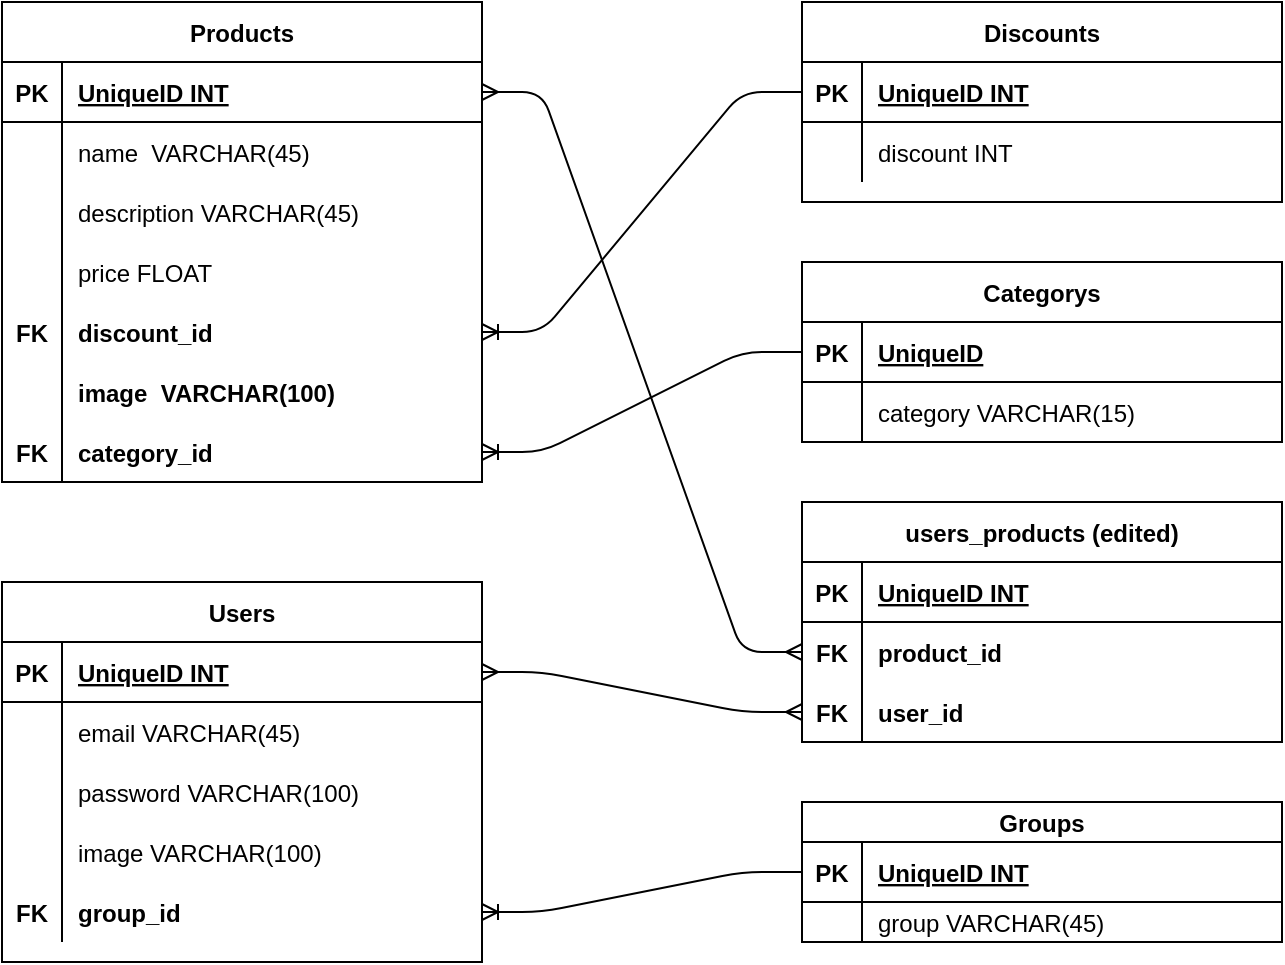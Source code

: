 <mxfile version="13.10.0" type="embed">
    <diagram id="R2lEEEUBdFMjLlhIrx00" name="Page-1">
        <mxGraphModel dx="864" dy="373" grid="1" gridSize="10" guides="1" tooltips="1" connect="1" arrows="1" fold="1" page="1" pageScale="1" pageWidth="850" pageHeight="1100" math="0" shadow="0" extFonts="Permanent Marker^https://fonts.googleapis.com/css?family=Permanent+Marker">
            <root>
                <mxCell id="0"/>
                <mxCell id="1" parent="0"/>
                <mxCell id="C-vyLk0tnHw3VtMMgP7b-2" value="Discounts" style="shape=table;startSize=30;container=1;collapsible=1;childLayout=tableLayout;fixedRows=1;rowLines=0;fontStyle=1;align=center;resizeLast=1;" parent="1" vertex="1">
                    <mxGeometry x="440" y="40" width="240" height="100" as="geometry"/>
                </mxCell>
                <mxCell id="C-vyLk0tnHw3VtMMgP7b-3" value="" style="shape=partialRectangle;collapsible=0;dropTarget=0;pointerEvents=0;fillColor=none;points=[[0,0.5],[1,0.5]];portConstraint=eastwest;top=0;left=0;right=0;bottom=1;" parent="C-vyLk0tnHw3VtMMgP7b-2" vertex="1">
                    <mxGeometry y="30" width="240" height="30" as="geometry"/>
                </mxCell>
                <mxCell id="C-vyLk0tnHw3VtMMgP7b-4" value="PK" style="shape=partialRectangle;overflow=hidden;connectable=0;fillColor=none;top=0;left=0;bottom=0;right=0;fontStyle=1;" parent="C-vyLk0tnHw3VtMMgP7b-3" vertex="1">
                    <mxGeometry width="30" height="30" as="geometry"/>
                </mxCell>
                <mxCell id="C-vyLk0tnHw3VtMMgP7b-5" value="UniqueID INT" style="shape=partialRectangle;overflow=hidden;connectable=0;fillColor=none;top=0;left=0;bottom=0;right=0;align=left;spacingLeft=6;fontStyle=5;" parent="C-vyLk0tnHw3VtMMgP7b-3" vertex="1">
                    <mxGeometry x="30" width="210" height="30" as="geometry"/>
                </mxCell>
                <mxCell id="C-vyLk0tnHw3VtMMgP7b-6" value="" style="shape=partialRectangle;collapsible=0;dropTarget=0;pointerEvents=0;fillColor=none;points=[[0,0.5],[1,0.5]];portConstraint=eastwest;top=0;left=0;right=0;bottom=0;" parent="C-vyLk0tnHw3VtMMgP7b-2" vertex="1">
                    <mxGeometry y="60" width="240" height="30" as="geometry"/>
                </mxCell>
                <mxCell id="C-vyLk0tnHw3VtMMgP7b-7" value="" style="shape=partialRectangle;overflow=hidden;connectable=0;fillColor=none;top=0;left=0;bottom=0;right=0;" parent="C-vyLk0tnHw3VtMMgP7b-6" vertex="1">
                    <mxGeometry width="30" height="30" as="geometry"/>
                </mxCell>
                <mxCell id="C-vyLk0tnHw3VtMMgP7b-8" value="discount INT" style="shape=partialRectangle;overflow=hidden;connectable=0;fillColor=none;top=0;left=0;bottom=0;right=0;align=left;spacingLeft=6;" parent="C-vyLk0tnHw3VtMMgP7b-6" vertex="1">
                    <mxGeometry x="30" width="210" height="30" as="geometry"/>
                </mxCell>
                <mxCell id="C-vyLk0tnHw3VtMMgP7b-13" value="Categorys" style="shape=table;startSize=30;container=1;collapsible=1;childLayout=tableLayout;fixedRows=1;rowLines=0;fontStyle=1;align=center;resizeLast=1;" parent="1" vertex="1">
                    <mxGeometry x="440" y="170" width="240" height="90" as="geometry"/>
                </mxCell>
                <mxCell id="C-vyLk0tnHw3VtMMgP7b-14" value="" style="shape=partialRectangle;collapsible=0;dropTarget=0;pointerEvents=0;fillColor=none;points=[[0,0.5],[1,0.5]];portConstraint=eastwest;top=0;left=0;right=0;bottom=1;" parent="C-vyLk0tnHw3VtMMgP7b-13" vertex="1">
                    <mxGeometry y="30" width="240" height="30" as="geometry"/>
                </mxCell>
                <mxCell id="C-vyLk0tnHw3VtMMgP7b-15" value="PK" style="shape=partialRectangle;overflow=hidden;connectable=0;fillColor=none;top=0;left=0;bottom=0;right=0;fontStyle=1;" parent="C-vyLk0tnHw3VtMMgP7b-14" vertex="1">
                    <mxGeometry width="30" height="30" as="geometry"/>
                </mxCell>
                <mxCell id="C-vyLk0tnHw3VtMMgP7b-16" value="UniqueID" style="shape=partialRectangle;overflow=hidden;connectable=0;fillColor=none;top=0;left=0;bottom=0;right=0;align=left;spacingLeft=6;fontStyle=5;" parent="C-vyLk0tnHw3VtMMgP7b-14" vertex="1">
                    <mxGeometry x="30" width="210" height="30" as="geometry"/>
                </mxCell>
                <mxCell id="C-vyLk0tnHw3VtMMgP7b-17" value="" style="shape=partialRectangle;collapsible=0;dropTarget=0;pointerEvents=0;fillColor=none;points=[[0,0.5],[1,0.5]];portConstraint=eastwest;top=0;left=0;right=0;bottom=0;" parent="C-vyLk0tnHw3VtMMgP7b-13" vertex="1">
                    <mxGeometry y="60" width="240" height="30" as="geometry"/>
                </mxCell>
                <mxCell id="C-vyLk0tnHw3VtMMgP7b-18" value="" style="shape=partialRectangle;overflow=hidden;connectable=0;fillColor=none;top=0;left=0;bottom=0;right=0;" parent="C-vyLk0tnHw3VtMMgP7b-17" vertex="1">
                    <mxGeometry width="30" height="30" as="geometry"/>
                </mxCell>
                <mxCell id="C-vyLk0tnHw3VtMMgP7b-19" value="category VARCHAR(15)" style="shape=partialRectangle;overflow=hidden;connectable=0;fillColor=none;top=0;left=0;bottom=0;right=0;align=left;spacingLeft=6;" parent="C-vyLk0tnHw3VtMMgP7b-17" vertex="1">
                    <mxGeometry x="30" width="210" height="30" as="geometry"/>
                </mxCell>
                <mxCell id="C-vyLk0tnHw3VtMMgP7b-23" value="Products" style="shape=table;startSize=30;container=1;collapsible=1;childLayout=tableLayout;fixedRows=1;rowLines=0;fontStyle=1;align=center;resizeLast=1;" parent="1" vertex="1">
                    <mxGeometry x="40" y="40" width="240" height="240" as="geometry"/>
                </mxCell>
                <mxCell id="C-vyLk0tnHw3VtMMgP7b-24" value="" style="shape=partialRectangle;collapsible=0;dropTarget=0;pointerEvents=0;fillColor=none;points=[[0,0.5],[1,0.5]];portConstraint=eastwest;top=0;left=0;right=0;bottom=1;" parent="C-vyLk0tnHw3VtMMgP7b-23" vertex="1">
                    <mxGeometry y="30" width="240" height="30" as="geometry"/>
                </mxCell>
                <mxCell id="C-vyLk0tnHw3VtMMgP7b-25" value="PK" style="shape=partialRectangle;overflow=hidden;connectable=0;fillColor=none;top=0;left=0;bottom=0;right=0;fontStyle=1;" parent="C-vyLk0tnHw3VtMMgP7b-24" vertex="1">
                    <mxGeometry width="30" height="30" as="geometry"/>
                </mxCell>
                <mxCell id="C-vyLk0tnHw3VtMMgP7b-26" value="UniqueID INT" style="shape=partialRectangle;overflow=hidden;connectable=0;fillColor=none;top=0;left=0;bottom=0;right=0;align=left;spacingLeft=6;fontStyle=5;" parent="C-vyLk0tnHw3VtMMgP7b-24" vertex="1">
                    <mxGeometry x="30" width="210" height="30" as="geometry"/>
                </mxCell>
                <mxCell id="C-vyLk0tnHw3VtMMgP7b-27" value="" style="shape=partialRectangle;collapsible=0;dropTarget=0;pointerEvents=0;fillColor=none;points=[[0,0.5],[1,0.5]];portConstraint=eastwest;top=0;left=0;right=0;bottom=0;" parent="C-vyLk0tnHw3VtMMgP7b-23" vertex="1">
                    <mxGeometry y="60" width="240" height="30" as="geometry"/>
                </mxCell>
                <mxCell id="C-vyLk0tnHw3VtMMgP7b-28" value="" style="shape=partialRectangle;overflow=hidden;connectable=0;fillColor=none;top=0;left=0;bottom=0;right=0;" parent="C-vyLk0tnHw3VtMMgP7b-27" vertex="1">
                    <mxGeometry width="30" height="30" as="geometry"/>
                </mxCell>
                <mxCell id="C-vyLk0tnHw3VtMMgP7b-29" value="name  VARCHAR(45)" style="shape=partialRectangle;overflow=hidden;connectable=0;fillColor=none;top=0;left=0;bottom=0;right=0;align=left;spacingLeft=6;" parent="C-vyLk0tnHw3VtMMgP7b-27" vertex="1">
                    <mxGeometry x="30" width="210" height="30" as="geometry"/>
                </mxCell>
                <mxCell id="twl1X3q2vGET8pT7Xpfp-2" value="" style="shape=partialRectangle;collapsible=0;dropTarget=0;pointerEvents=0;fillColor=none;top=0;left=0;bottom=0;right=0;points=[[0,0.5],[1,0.5]];portConstraint=eastwest;" parent="C-vyLk0tnHw3VtMMgP7b-23" vertex="1">
                    <mxGeometry y="90" width="240" height="30" as="geometry"/>
                </mxCell>
                <mxCell id="twl1X3q2vGET8pT7Xpfp-3" value="" style="shape=partialRectangle;connectable=0;fillColor=none;top=0;left=0;bottom=0;right=0;editable=1;overflow=hidden;" parent="twl1X3q2vGET8pT7Xpfp-2" vertex="1">
                    <mxGeometry width="30" height="30" as="geometry"/>
                </mxCell>
                <mxCell id="twl1X3q2vGET8pT7Xpfp-4" value="description VARCHAR(45)" style="shape=partialRectangle;connectable=0;fillColor=none;top=0;left=0;bottom=0;right=0;align=left;spacingLeft=6;overflow=hidden;" parent="twl1X3q2vGET8pT7Xpfp-2" vertex="1">
                    <mxGeometry x="30" width="210" height="30" as="geometry"/>
                </mxCell>
                <mxCell id="twl1X3q2vGET8pT7Xpfp-8" value="" style="shape=partialRectangle;collapsible=0;dropTarget=0;pointerEvents=0;fillColor=none;top=0;left=0;bottom=0;right=0;points=[[0,0.5],[1,0.5]];portConstraint=eastwest;" parent="C-vyLk0tnHw3VtMMgP7b-23" vertex="1">
                    <mxGeometry y="120" width="240" height="30" as="geometry"/>
                </mxCell>
                <mxCell id="twl1X3q2vGET8pT7Xpfp-9" value="" style="shape=partialRectangle;connectable=0;fillColor=none;top=0;left=0;bottom=0;right=0;editable=1;overflow=hidden;" parent="twl1X3q2vGET8pT7Xpfp-8" vertex="1">
                    <mxGeometry width="30" height="30" as="geometry"/>
                </mxCell>
                <mxCell id="twl1X3q2vGET8pT7Xpfp-10" value="price FLOAT" style="shape=partialRectangle;connectable=0;fillColor=none;top=0;left=0;bottom=0;right=0;align=left;spacingLeft=6;overflow=hidden;" parent="twl1X3q2vGET8pT7Xpfp-8" vertex="1">
                    <mxGeometry x="30" width="210" height="30" as="geometry"/>
                </mxCell>
                <mxCell id="twl1X3q2vGET8pT7Xpfp-12" value="" style="shape=partialRectangle;collapsible=0;dropTarget=0;pointerEvents=0;fillColor=none;top=0;left=0;bottom=0;right=0;points=[[0,0.5],[1,0.5]];portConstraint=eastwest;" parent="C-vyLk0tnHw3VtMMgP7b-23" vertex="1">
                    <mxGeometry y="150" width="240" height="30" as="geometry"/>
                </mxCell>
                <mxCell id="twl1X3q2vGET8pT7Xpfp-13" value="FK" style="shape=partialRectangle;connectable=0;fillColor=none;top=0;left=0;bottom=0;right=0;editable=1;overflow=hidden;fontStyle=1" parent="twl1X3q2vGET8pT7Xpfp-12" vertex="1">
                    <mxGeometry width="30" height="30" as="geometry"/>
                </mxCell>
                <mxCell id="twl1X3q2vGET8pT7Xpfp-14" value="discount_id" style="shape=partialRectangle;connectable=0;fillColor=none;top=0;left=0;bottom=0;right=0;align=left;spacingLeft=6;overflow=hidden;fontStyle=1" parent="twl1X3q2vGET8pT7Xpfp-12" vertex="1">
                    <mxGeometry x="30" width="210" height="30" as="geometry"/>
                </mxCell>
                <mxCell id="twl1X3q2vGET8pT7Xpfp-18" style="shape=partialRectangle;collapsible=0;dropTarget=0;pointerEvents=0;fillColor=none;top=0;left=0;bottom=0;right=0;points=[[0,0.5],[1,0.5]];portConstraint=eastwest;" parent="C-vyLk0tnHw3VtMMgP7b-23" vertex="1">
                    <mxGeometry y="180" width="240" height="30" as="geometry"/>
                </mxCell>
                <mxCell id="twl1X3q2vGET8pT7Xpfp-19" style="shape=partialRectangle;connectable=0;fillColor=none;top=0;left=0;bottom=0;right=0;editable=1;overflow=hidden;" parent="twl1X3q2vGET8pT7Xpfp-18" vertex="1">
                    <mxGeometry width="30" height="30" as="geometry"/>
                </mxCell>
                <mxCell id="twl1X3q2vGET8pT7Xpfp-20" value="image  VARCHAR(100)" style="shape=partialRectangle;connectable=0;fillColor=none;top=0;left=0;bottom=0;right=0;align=left;spacingLeft=6;overflow=hidden;fontStyle=1" parent="twl1X3q2vGET8pT7Xpfp-18" vertex="1">
                    <mxGeometry x="30" width="210" height="30" as="geometry"/>
                </mxCell>
                <mxCell id="twl1X3q2vGET8pT7Xpfp-21" style="shape=partialRectangle;collapsible=0;dropTarget=0;pointerEvents=0;fillColor=none;top=0;left=0;bottom=0;right=0;points=[[0,0.5],[1,0.5]];portConstraint=eastwest;" parent="C-vyLk0tnHw3VtMMgP7b-23" vertex="1">
                    <mxGeometry y="210" width="240" height="30" as="geometry"/>
                </mxCell>
                <mxCell id="twl1X3q2vGET8pT7Xpfp-22" value="FK" style="shape=partialRectangle;connectable=0;fillColor=none;top=0;left=0;bottom=0;right=0;editable=1;overflow=hidden;fontStyle=1" parent="twl1X3q2vGET8pT7Xpfp-21" vertex="1">
                    <mxGeometry width="30" height="30" as="geometry"/>
                </mxCell>
                <mxCell id="twl1X3q2vGET8pT7Xpfp-23" value="category_id " style="shape=partialRectangle;connectable=0;fillColor=none;top=0;left=0;bottom=0;right=0;align=left;spacingLeft=6;overflow=hidden;fontStyle=1" parent="twl1X3q2vGET8pT7Xpfp-21" vertex="1">
                    <mxGeometry x="30" width="210" height="30" as="geometry"/>
                </mxCell>
                <mxCell id="twl1X3q2vGET8pT7Xpfp-34" value="Users" style="shape=table;startSize=30;container=1;collapsible=1;childLayout=tableLayout;fixedRows=1;rowLines=0;fontStyle=1;align=center;resizeLast=1;" parent="1" vertex="1">
                    <mxGeometry x="40" y="330" width="240" height="190" as="geometry"/>
                </mxCell>
                <mxCell id="twl1X3q2vGET8pT7Xpfp-35" value="" style="shape=partialRectangle;collapsible=0;dropTarget=0;pointerEvents=0;fillColor=none;top=0;left=0;bottom=1;right=0;points=[[0,0.5],[1,0.5]];portConstraint=eastwest;" parent="twl1X3q2vGET8pT7Xpfp-34" vertex="1">
                    <mxGeometry y="30" width="240" height="30" as="geometry"/>
                </mxCell>
                <mxCell id="twl1X3q2vGET8pT7Xpfp-36" value="PK" style="shape=partialRectangle;connectable=0;fillColor=none;top=0;left=0;bottom=0;right=0;fontStyle=1;overflow=hidden;" parent="twl1X3q2vGET8pT7Xpfp-35" vertex="1">
                    <mxGeometry width="30" height="30" as="geometry"/>
                </mxCell>
                <mxCell id="twl1X3q2vGET8pT7Xpfp-37" value="UniqueID INT" style="shape=partialRectangle;connectable=0;fillColor=none;top=0;left=0;bottom=0;right=0;align=left;spacingLeft=6;fontStyle=5;overflow=hidden;" parent="twl1X3q2vGET8pT7Xpfp-35" vertex="1">
                    <mxGeometry x="30" width="210" height="30" as="geometry"/>
                </mxCell>
                <mxCell id="twl1X3q2vGET8pT7Xpfp-38" value="" style="shape=partialRectangle;collapsible=0;dropTarget=0;pointerEvents=0;fillColor=none;top=0;left=0;bottom=0;right=0;points=[[0,0.5],[1,0.5]];portConstraint=eastwest;" parent="twl1X3q2vGET8pT7Xpfp-34" vertex="1">
                    <mxGeometry y="60" width="240" height="30" as="geometry"/>
                </mxCell>
                <mxCell id="twl1X3q2vGET8pT7Xpfp-39" value="" style="shape=partialRectangle;connectable=0;fillColor=none;top=0;left=0;bottom=0;right=0;editable=1;overflow=hidden;" parent="twl1X3q2vGET8pT7Xpfp-38" vertex="1">
                    <mxGeometry width="30" height="30" as="geometry"/>
                </mxCell>
                <mxCell id="twl1X3q2vGET8pT7Xpfp-40" value="email VARCHAR(45)" style="shape=partialRectangle;connectable=0;fillColor=none;top=0;left=0;bottom=0;right=0;align=left;spacingLeft=6;overflow=hidden;" parent="twl1X3q2vGET8pT7Xpfp-38" vertex="1">
                    <mxGeometry x="30" width="210" height="30" as="geometry"/>
                </mxCell>
                <mxCell id="twl1X3q2vGET8pT7Xpfp-41" value="" style="shape=partialRectangle;collapsible=0;dropTarget=0;pointerEvents=0;fillColor=none;top=0;left=0;bottom=0;right=0;points=[[0,0.5],[1,0.5]];portConstraint=eastwest;" parent="twl1X3q2vGET8pT7Xpfp-34" vertex="1">
                    <mxGeometry y="90" width="240" height="30" as="geometry"/>
                </mxCell>
                <mxCell id="twl1X3q2vGET8pT7Xpfp-42" value="" style="shape=partialRectangle;connectable=0;fillColor=none;top=0;left=0;bottom=0;right=0;editable=1;overflow=hidden;" parent="twl1X3q2vGET8pT7Xpfp-41" vertex="1">
                    <mxGeometry width="30" height="30" as="geometry"/>
                </mxCell>
                <mxCell id="twl1X3q2vGET8pT7Xpfp-43" value="password VARCHAR(100)" style="shape=partialRectangle;connectable=0;fillColor=none;top=0;left=0;bottom=0;right=0;align=left;spacingLeft=6;overflow=hidden;" parent="twl1X3q2vGET8pT7Xpfp-41" vertex="1">
                    <mxGeometry x="30" width="210" height="30" as="geometry"/>
                </mxCell>
                <mxCell id="twl1X3q2vGET8pT7Xpfp-44" value="" style="shape=partialRectangle;collapsible=0;dropTarget=0;pointerEvents=0;fillColor=none;top=0;left=0;bottom=0;right=0;points=[[0,0.5],[1,0.5]];portConstraint=eastwest;" parent="twl1X3q2vGET8pT7Xpfp-34" vertex="1">
                    <mxGeometry y="120" width="240" height="30" as="geometry"/>
                </mxCell>
                <mxCell id="twl1X3q2vGET8pT7Xpfp-45" value="" style="shape=partialRectangle;connectable=0;fillColor=none;top=0;left=0;bottom=0;right=0;editable=1;overflow=hidden;" parent="twl1X3q2vGET8pT7Xpfp-44" vertex="1">
                    <mxGeometry width="30" height="30" as="geometry"/>
                </mxCell>
                <mxCell id="twl1X3q2vGET8pT7Xpfp-46" value="image VARCHAR(100)" style="shape=partialRectangle;connectable=0;fillColor=none;top=0;left=0;bottom=0;right=0;align=left;spacingLeft=6;overflow=hidden;" parent="twl1X3q2vGET8pT7Xpfp-44" vertex="1">
                    <mxGeometry x="30" width="210" height="30" as="geometry"/>
                </mxCell>
                <mxCell id="twl1X3q2vGET8pT7Xpfp-60" style="shape=partialRectangle;collapsible=0;dropTarget=0;pointerEvents=0;fillColor=none;top=0;left=0;bottom=0;right=0;points=[[0,0.5],[1,0.5]];portConstraint=eastwest;" parent="twl1X3q2vGET8pT7Xpfp-34" vertex="1">
                    <mxGeometry y="150" width="240" height="30" as="geometry"/>
                </mxCell>
                <mxCell id="twl1X3q2vGET8pT7Xpfp-61" value="FK" style="shape=partialRectangle;connectable=0;fillColor=none;top=0;left=0;bottom=0;right=0;editable=1;overflow=hidden;fontStyle=1" parent="twl1X3q2vGET8pT7Xpfp-60" vertex="1">
                    <mxGeometry width="30" height="30" as="geometry"/>
                </mxCell>
                <mxCell id="twl1X3q2vGET8pT7Xpfp-62" value="group_id" style="shape=partialRectangle;connectable=0;fillColor=none;top=0;left=0;bottom=0;right=0;align=left;spacingLeft=6;overflow=hidden;fontStyle=1" parent="twl1X3q2vGET8pT7Xpfp-60" vertex="1">
                    <mxGeometry x="30" width="210" height="30" as="geometry"/>
                </mxCell>
                <mxCell id="twl1X3q2vGET8pT7Xpfp-47" value="Groups" style="shape=table;startSize=20;container=1;collapsible=1;childLayout=tableLayout;fixedRows=1;rowLines=0;fontStyle=1;align=center;resizeLast=1;" parent="1" vertex="1">
                    <mxGeometry x="440" y="440" width="240" height="70" as="geometry"/>
                </mxCell>
                <mxCell id="twl1X3q2vGET8pT7Xpfp-48" value="" style="shape=partialRectangle;collapsible=0;dropTarget=0;pointerEvents=0;fillColor=none;top=0;left=0;bottom=1;right=0;points=[[0,0.5],[1,0.5]];portConstraint=eastwest;" parent="twl1X3q2vGET8pT7Xpfp-47" vertex="1">
                    <mxGeometry y="20" width="240" height="30" as="geometry"/>
                </mxCell>
                <mxCell id="twl1X3q2vGET8pT7Xpfp-49" value="PK" style="shape=partialRectangle;connectable=0;fillColor=none;top=0;left=0;bottom=0;right=0;fontStyle=1;overflow=hidden;" parent="twl1X3q2vGET8pT7Xpfp-48" vertex="1">
                    <mxGeometry width="30" height="30" as="geometry"/>
                </mxCell>
                <mxCell id="twl1X3q2vGET8pT7Xpfp-50" value="UniqueID INT" style="shape=partialRectangle;connectable=0;fillColor=none;top=0;left=0;bottom=0;right=0;align=left;spacingLeft=6;fontStyle=5;overflow=hidden;" parent="twl1X3q2vGET8pT7Xpfp-48" vertex="1">
                    <mxGeometry x="30" width="210" height="30" as="geometry"/>
                </mxCell>
                <mxCell id="twl1X3q2vGET8pT7Xpfp-51" value="" style="shape=partialRectangle;collapsible=0;dropTarget=0;pointerEvents=0;fillColor=none;top=0;left=0;bottom=0;right=0;points=[[0,0.5],[1,0.5]];portConstraint=eastwest;" parent="twl1X3q2vGET8pT7Xpfp-47" vertex="1">
                    <mxGeometry y="50" width="240" height="20" as="geometry"/>
                </mxCell>
                <mxCell id="twl1X3q2vGET8pT7Xpfp-52" value="" style="shape=partialRectangle;connectable=0;fillColor=none;top=0;left=0;bottom=0;right=0;editable=1;overflow=hidden;" parent="twl1X3q2vGET8pT7Xpfp-51" vertex="1">
                    <mxGeometry width="30" height="20" as="geometry"/>
                </mxCell>
                <mxCell id="twl1X3q2vGET8pT7Xpfp-53" value="group VARCHAR(45)" style="shape=partialRectangle;connectable=0;fillColor=none;top=0;left=0;bottom=0;right=0;align=left;spacingLeft=6;overflow=hidden;" parent="twl1X3q2vGET8pT7Xpfp-51" vertex="1">
                    <mxGeometry x="30" width="210" height="20" as="geometry"/>
                </mxCell>
                <mxCell id="twl1X3q2vGET8pT7Xpfp-69" value="users_products (edited)" style="shape=table;startSize=30;container=1;collapsible=1;childLayout=tableLayout;fixedRows=1;rowLines=0;fontStyle=1;align=center;resizeLast=1;" parent="1" vertex="1">
                    <mxGeometry x="440" y="290" width="240" height="120" as="geometry"/>
                </mxCell>
                <mxCell id="twl1X3q2vGET8pT7Xpfp-70" value="" style="shape=partialRectangle;collapsible=0;dropTarget=0;pointerEvents=0;fillColor=none;top=0;left=0;bottom=1;right=0;points=[[0,0.5],[1,0.5]];portConstraint=eastwest;" parent="twl1X3q2vGET8pT7Xpfp-69" vertex="1">
                    <mxGeometry y="30" width="240" height="30" as="geometry"/>
                </mxCell>
                <mxCell id="twl1X3q2vGET8pT7Xpfp-71" value="PK" style="shape=partialRectangle;connectable=0;fillColor=none;top=0;left=0;bottom=0;right=0;fontStyle=1;overflow=hidden;" parent="twl1X3q2vGET8pT7Xpfp-70" vertex="1">
                    <mxGeometry width="30" height="30" as="geometry"/>
                </mxCell>
                <mxCell id="twl1X3q2vGET8pT7Xpfp-72" value="UniqueID INT" style="shape=partialRectangle;connectable=0;fillColor=none;top=0;left=0;bottom=0;right=0;align=left;spacingLeft=6;fontStyle=5;overflow=hidden;" parent="twl1X3q2vGET8pT7Xpfp-70" vertex="1">
                    <mxGeometry x="30" width="210" height="30" as="geometry"/>
                </mxCell>
                <mxCell id="twl1X3q2vGET8pT7Xpfp-73" value="" style="shape=partialRectangle;collapsible=0;dropTarget=0;pointerEvents=0;fillColor=none;top=0;left=0;bottom=0;right=0;points=[[0,0.5],[1,0.5]];portConstraint=eastwest;" parent="twl1X3q2vGET8pT7Xpfp-69" vertex="1">
                    <mxGeometry y="60" width="240" height="30" as="geometry"/>
                </mxCell>
                <mxCell id="twl1X3q2vGET8pT7Xpfp-74" value="FK" style="shape=partialRectangle;connectable=0;fillColor=none;top=0;left=0;bottom=0;right=0;editable=1;overflow=hidden;fontStyle=1" parent="twl1X3q2vGET8pT7Xpfp-73" vertex="1">
                    <mxGeometry width="30" height="30" as="geometry"/>
                </mxCell>
                <mxCell id="twl1X3q2vGET8pT7Xpfp-75" value="product_id" style="shape=partialRectangle;connectable=0;fillColor=none;top=0;left=0;bottom=0;right=0;align=left;spacingLeft=6;overflow=hidden;fontStyle=1" parent="twl1X3q2vGET8pT7Xpfp-73" vertex="1">
                    <mxGeometry x="30" width="210" height="30" as="geometry"/>
                </mxCell>
                <mxCell id="twl1X3q2vGET8pT7Xpfp-76" value="" style="shape=partialRectangle;collapsible=0;dropTarget=0;pointerEvents=0;fillColor=none;top=0;left=0;bottom=0;right=0;points=[[0,0.5],[1,0.5]];portConstraint=eastwest;" parent="twl1X3q2vGET8pT7Xpfp-69" vertex="1">
                    <mxGeometry y="90" width="240" height="30" as="geometry"/>
                </mxCell>
                <mxCell id="twl1X3q2vGET8pT7Xpfp-77" value="FK" style="shape=partialRectangle;connectable=0;fillColor=none;top=0;left=0;bottom=0;right=0;editable=1;overflow=hidden;fontStyle=1" parent="twl1X3q2vGET8pT7Xpfp-76" vertex="1">
                    <mxGeometry width="30" height="30" as="geometry"/>
                </mxCell>
                <mxCell id="twl1X3q2vGET8pT7Xpfp-78" value="user_id" style="shape=partialRectangle;connectable=0;fillColor=none;top=0;left=0;bottom=0;right=0;align=left;spacingLeft=6;overflow=hidden;fontStyle=1" parent="twl1X3q2vGET8pT7Xpfp-76" vertex="1">
                    <mxGeometry x="30" width="210" height="30" as="geometry"/>
                </mxCell>
                <mxCell id="4" value="" style="edgeStyle=entityRelationEdgeStyle;fontSize=12;html=1;endArrow=ERoneToMany;exitX=0;exitY=0.5;exitDx=0;exitDy=0;" edge="1" parent="1" source="C-vyLk0tnHw3VtMMgP7b-14" target="twl1X3q2vGET8pT7Xpfp-21">
                    <mxGeometry width="100" height="100" relative="1" as="geometry">
                        <mxPoint x="500" y="240" as="sourcePoint"/>
                        <mxPoint x="440" y="200" as="targetPoint"/>
                    </mxGeometry>
                </mxCell>
                <mxCell id="5" value="" style="edgeStyle=entityRelationEdgeStyle;fontSize=12;html=1;endArrow=ERoneToMany;exitX=0;exitY=0.5;exitDx=0;exitDy=0;entryX=1;entryY=0.5;entryDx=0;entryDy=0;" edge="1" parent="1" source="C-vyLk0tnHw3VtMMgP7b-3" target="twl1X3q2vGET8pT7Xpfp-12">
                    <mxGeometry width="100" height="100" relative="1" as="geometry">
                        <mxPoint x="520" y="255" as="sourcePoint"/>
                        <mxPoint x="300" y="275" as="targetPoint"/>
                    </mxGeometry>
                </mxCell>
                <mxCell id="6" value="" style="edgeStyle=entityRelationEdgeStyle;fontSize=12;html=1;endArrow=ERoneToMany;entryX=1;entryY=0.5;entryDx=0;entryDy=0;exitX=0;exitY=0.5;exitDx=0;exitDy=0;" edge="1" parent="1" source="twl1X3q2vGET8pT7Xpfp-48" target="twl1X3q2vGET8pT7Xpfp-60">
                    <mxGeometry width="100" height="100" relative="1" as="geometry">
                        <mxPoint x="460" y="720" as="sourcePoint"/>
                        <mxPoint x="270" y="720" as="targetPoint"/>
                    </mxGeometry>
                </mxCell>
                <mxCell id="13" value="" style="edgeStyle=entityRelationEdgeStyle;fontSize=12;html=1;endArrow=ERmany;startArrow=ERmany;exitX=1;exitY=0.5;exitDx=0;exitDy=0;entryX=0;entryY=0.5;entryDx=0;entryDy=0;" edge="1" parent="1" source="C-vyLk0tnHw3VtMMgP7b-24" target="twl1X3q2vGET8pT7Xpfp-73">
                    <mxGeometry width="100" height="100" relative="1" as="geometry">
                        <mxPoint x="360" y="300" as="sourcePoint"/>
                        <mxPoint x="460" y="200" as="targetPoint"/>
                    </mxGeometry>
                </mxCell>
                <mxCell id="14" value="" style="edgeStyle=entityRelationEdgeStyle;fontSize=12;html=1;endArrow=ERmany;startArrow=ERmany;entryX=0;entryY=0.5;entryDx=0;entryDy=0;exitX=1;exitY=0.5;exitDx=0;exitDy=0;" edge="1" parent="1" source="twl1X3q2vGET8pT7Xpfp-35" target="twl1X3q2vGET8pT7Xpfp-76">
                    <mxGeometry width="100" height="100" relative="1" as="geometry">
                        <mxPoint x="290" y="510" as="sourcePoint"/>
                        <mxPoint x="420" y="465" as="targetPoint"/>
                    </mxGeometry>
                </mxCell>
            </root>
        </mxGraphModel>
    </diagram>
</mxfile>